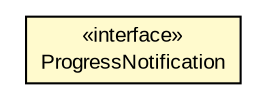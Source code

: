 #!/usr/local/bin/dot
#
# Class diagram 
# Generated by UMLGraph version R5_6-24-gf6e263 (http://www.umlgraph.org/)
#

digraph G {
	edge [fontname="arial",fontsize=10,labelfontname="arial",labelfontsize=10];
	node [fontname="arial",fontsize=10,shape=plaintext];
	nodesep=0.25;
	ranksep=0.5;
	// org.osmdroid.mtp.OSMMapTilePackager.ProgressNotification
	c208213 [label=<<table title="org.osmdroid.mtp.OSMMapTilePackager.ProgressNotification" border="0" cellborder="1" cellspacing="0" cellpadding="2" port="p" bgcolor="lemonChiffon" href="./OSMMapTilePackager.ProgressNotification.html">
		<tr><td><table border="0" cellspacing="0" cellpadding="1">
<tr><td align="center" balign="center"> &#171;interface&#187; </td></tr>
<tr><td align="center" balign="center"> ProgressNotification </td></tr>
		</table></td></tr>
		</table>>, URL="./OSMMapTilePackager.ProgressNotification.html", fontname="arial", fontcolor="black", fontsize=10.0];
}

